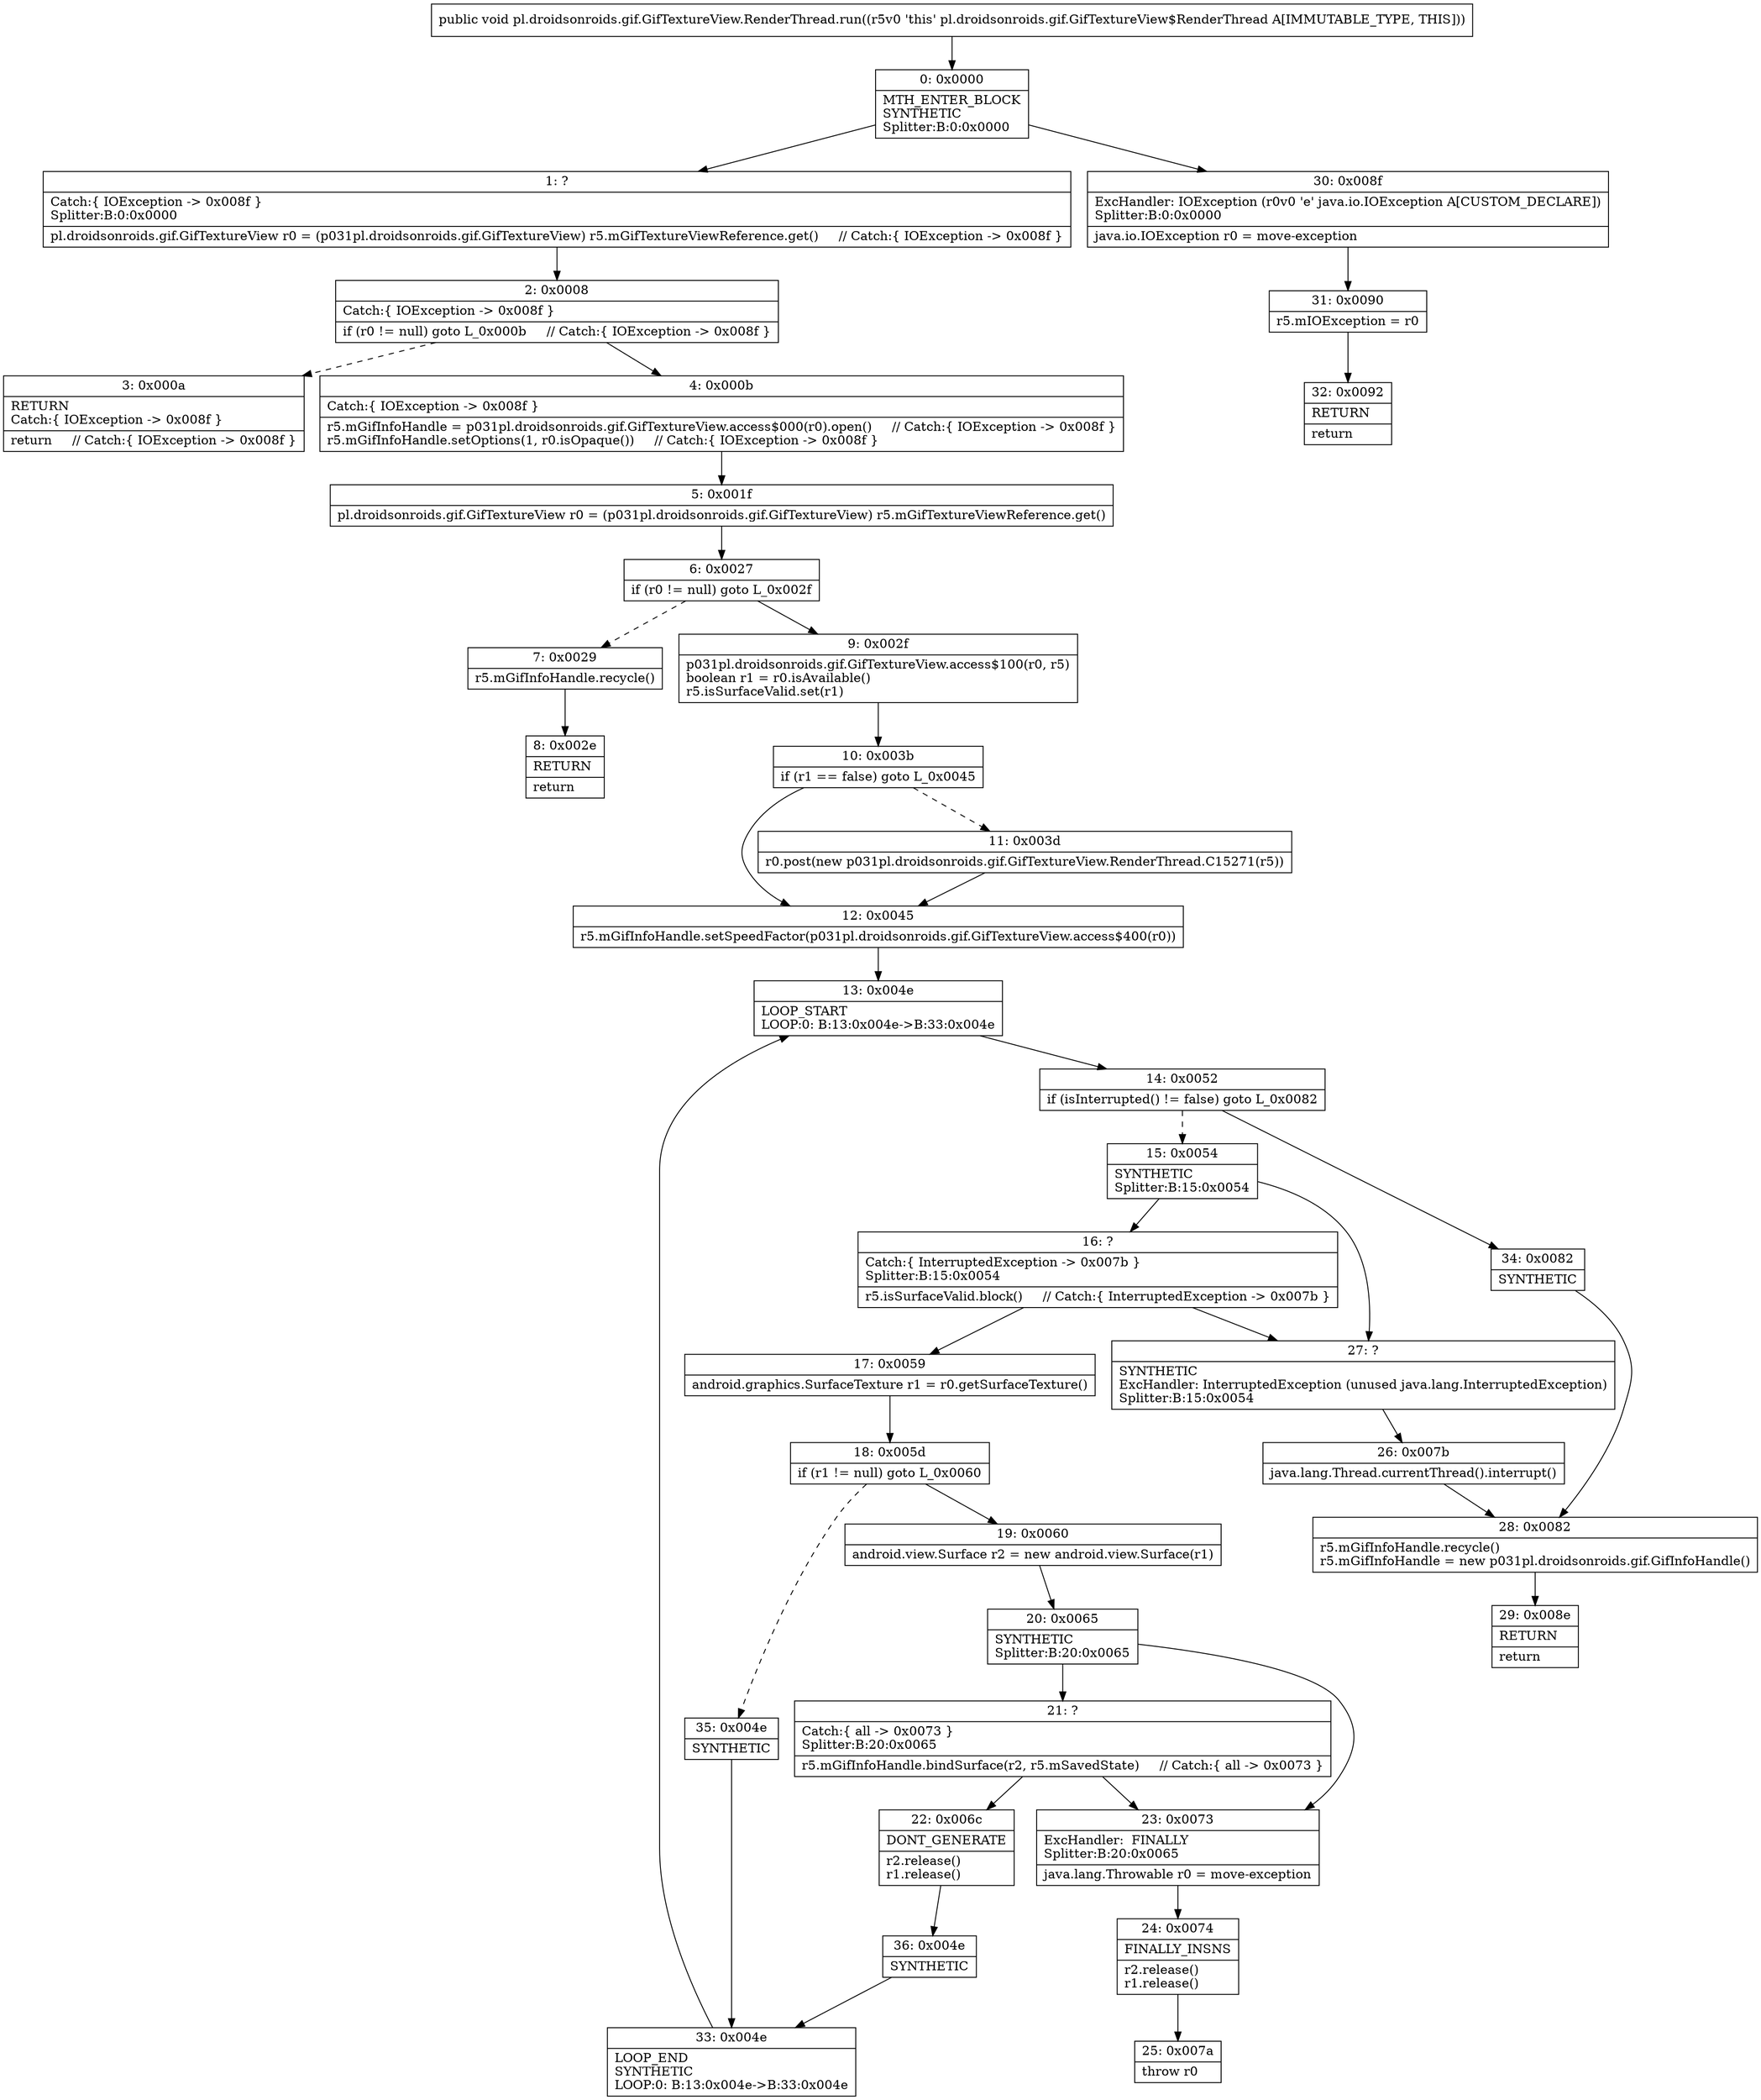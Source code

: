 digraph "CFG forpl.droidsonroids.gif.GifTextureView.RenderThread.run()V" {
Node_0 [shape=record,label="{0\:\ 0x0000|MTH_ENTER_BLOCK\lSYNTHETIC\lSplitter:B:0:0x0000\l}"];
Node_1 [shape=record,label="{1\:\ ?|Catch:\{ IOException \-\> 0x008f \}\lSplitter:B:0:0x0000\l|pl.droidsonroids.gif.GifTextureView r0 = (p031pl.droidsonroids.gif.GifTextureView) r5.mGifTextureViewReference.get()     \/\/ Catch:\{ IOException \-\> 0x008f \}\l}"];
Node_2 [shape=record,label="{2\:\ 0x0008|Catch:\{ IOException \-\> 0x008f \}\l|if (r0 != null) goto L_0x000b     \/\/ Catch:\{ IOException \-\> 0x008f \}\l}"];
Node_3 [shape=record,label="{3\:\ 0x000a|RETURN\lCatch:\{ IOException \-\> 0x008f \}\l|return     \/\/ Catch:\{ IOException \-\> 0x008f \}\l}"];
Node_4 [shape=record,label="{4\:\ 0x000b|Catch:\{ IOException \-\> 0x008f \}\l|r5.mGifInfoHandle = p031pl.droidsonroids.gif.GifTextureView.access$000(r0).open()     \/\/ Catch:\{ IOException \-\> 0x008f \}\lr5.mGifInfoHandle.setOptions(1, r0.isOpaque())     \/\/ Catch:\{ IOException \-\> 0x008f \}\l}"];
Node_5 [shape=record,label="{5\:\ 0x001f|pl.droidsonroids.gif.GifTextureView r0 = (p031pl.droidsonroids.gif.GifTextureView) r5.mGifTextureViewReference.get()\l}"];
Node_6 [shape=record,label="{6\:\ 0x0027|if (r0 != null) goto L_0x002f\l}"];
Node_7 [shape=record,label="{7\:\ 0x0029|r5.mGifInfoHandle.recycle()\l}"];
Node_8 [shape=record,label="{8\:\ 0x002e|RETURN\l|return\l}"];
Node_9 [shape=record,label="{9\:\ 0x002f|p031pl.droidsonroids.gif.GifTextureView.access$100(r0, r5)\lboolean r1 = r0.isAvailable()\lr5.isSurfaceValid.set(r1)\l}"];
Node_10 [shape=record,label="{10\:\ 0x003b|if (r1 == false) goto L_0x0045\l}"];
Node_11 [shape=record,label="{11\:\ 0x003d|r0.post(new p031pl.droidsonroids.gif.GifTextureView.RenderThread.C15271(r5))\l}"];
Node_12 [shape=record,label="{12\:\ 0x0045|r5.mGifInfoHandle.setSpeedFactor(p031pl.droidsonroids.gif.GifTextureView.access$400(r0))\l}"];
Node_13 [shape=record,label="{13\:\ 0x004e|LOOP_START\lLOOP:0: B:13:0x004e\-\>B:33:0x004e\l}"];
Node_14 [shape=record,label="{14\:\ 0x0052|if (isInterrupted() != false) goto L_0x0082\l}"];
Node_15 [shape=record,label="{15\:\ 0x0054|SYNTHETIC\lSplitter:B:15:0x0054\l}"];
Node_16 [shape=record,label="{16\:\ ?|Catch:\{ InterruptedException \-\> 0x007b \}\lSplitter:B:15:0x0054\l|r5.isSurfaceValid.block()     \/\/ Catch:\{ InterruptedException \-\> 0x007b \}\l}"];
Node_17 [shape=record,label="{17\:\ 0x0059|android.graphics.SurfaceTexture r1 = r0.getSurfaceTexture()\l}"];
Node_18 [shape=record,label="{18\:\ 0x005d|if (r1 != null) goto L_0x0060\l}"];
Node_19 [shape=record,label="{19\:\ 0x0060|android.view.Surface r2 = new android.view.Surface(r1)\l}"];
Node_20 [shape=record,label="{20\:\ 0x0065|SYNTHETIC\lSplitter:B:20:0x0065\l}"];
Node_21 [shape=record,label="{21\:\ ?|Catch:\{ all \-\> 0x0073 \}\lSplitter:B:20:0x0065\l|r5.mGifInfoHandle.bindSurface(r2, r5.mSavedState)     \/\/ Catch:\{ all \-\> 0x0073 \}\l}"];
Node_22 [shape=record,label="{22\:\ 0x006c|DONT_GENERATE\l|r2.release()\lr1.release()\l}"];
Node_23 [shape=record,label="{23\:\ 0x0073|ExcHandler:  FINALLY\lSplitter:B:20:0x0065\l|java.lang.Throwable r0 = move\-exception\l}"];
Node_24 [shape=record,label="{24\:\ 0x0074|FINALLY_INSNS\l|r2.release()\lr1.release()\l}"];
Node_25 [shape=record,label="{25\:\ 0x007a|throw r0\l}"];
Node_26 [shape=record,label="{26\:\ 0x007b|java.lang.Thread.currentThread().interrupt()\l}"];
Node_27 [shape=record,label="{27\:\ ?|SYNTHETIC\lExcHandler: InterruptedException (unused java.lang.InterruptedException)\lSplitter:B:15:0x0054\l}"];
Node_28 [shape=record,label="{28\:\ 0x0082|r5.mGifInfoHandle.recycle()\lr5.mGifInfoHandle = new p031pl.droidsonroids.gif.GifInfoHandle()\l}"];
Node_29 [shape=record,label="{29\:\ 0x008e|RETURN\l|return\l}"];
Node_30 [shape=record,label="{30\:\ 0x008f|ExcHandler: IOException (r0v0 'e' java.io.IOException A[CUSTOM_DECLARE])\lSplitter:B:0:0x0000\l|java.io.IOException r0 = move\-exception\l}"];
Node_31 [shape=record,label="{31\:\ 0x0090|r5.mIOException = r0\l}"];
Node_32 [shape=record,label="{32\:\ 0x0092|RETURN\l|return\l}"];
Node_33 [shape=record,label="{33\:\ 0x004e|LOOP_END\lSYNTHETIC\lLOOP:0: B:13:0x004e\-\>B:33:0x004e\l}"];
Node_34 [shape=record,label="{34\:\ 0x0082|SYNTHETIC\l}"];
Node_35 [shape=record,label="{35\:\ 0x004e|SYNTHETIC\l}"];
Node_36 [shape=record,label="{36\:\ 0x004e|SYNTHETIC\l}"];
MethodNode[shape=record,label="{public void pl.droidsonroids.gif.GifTextureView.RenderThread.run((r5v0 'this' pl.droidsonroids.gif.GifTextureView$RenderThread A[IMMUTABLE_TYPE, THIS])) }"];
MethodNode -> Node_0;
Node_0 -> Node_1;
Node_0 -> Node_30;
Node_1 -> Node_2;
Node_2 -> Node_3[style=dashed];
Node_2 -> Node_4;
Node_4 -> Node_5;
Node_5 -> Node_6;
Node_6 -> Node_7[style=dashed];
Node_6 -> Node_9;
Node_7 -> Node_8;
Node_9 -> Node_10;
Node_10 -> Node_11[style=dashed];
Node_10 -> Node_12;
Node_11 -> Node_12;
Node_12 -> Node_13;
Node_13 -> Node_14;
Node_14 -> Node_15[style=dashed];
Node_14 -> Node_34;
Node_15 -> Node_16;
Node_15 -> Node_27;
Node_16 -> Node_17;
Node_16 -> Node_27;
Node_17 -> Node_18;
Node_18 -> Node_19;
Node_18 -> Node_35[style=dashed];
Node_19 -> Node_20;
Node_20 -> Node_21;
Node_20 -> Node_23;
Node_21 -> Node_22;
Node_21 -> Node_23;
Node_22 -> Node_36;
Node_23 -> Node_24;
Node_24 -> Node_25;
Node_26 -> Node_28;
Node_27 -> Node_26;
Node_28 -> Node_29;
Node_30 -> Node_31;
Node_31 -> Node_32;
Node_33 -> Node_13;
Node_34 -> Node_28;
Node_35 -> Node_33;
Node_36 -> Node_33;
}


